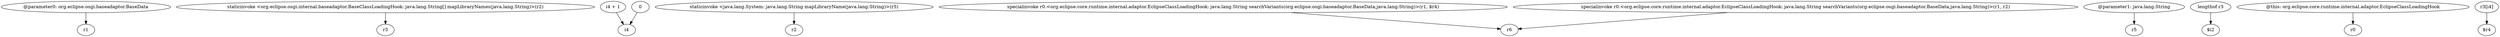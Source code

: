 digraph g {
0[label="@parameter0: org.eclipse.osgi.baseadaptor.BaseData"]
1[label="r1"]
0->1[label=""]
2[label="staticinvoke <org.eclipse.osgi.internal.baseadaptor.BaseClassLoadingHook: java.lang.String[] mapLibraryNames(java.lang.String)>(r2)"]
3[label="r3"]
2->3[label=""]
4[label="i4 + 1"]
5[label="i4"]
4->5[label=""]
6[label="staticinvoke <java.lang.System: java.lang.String mapLibraryName(java.lang.String)>(r5)"]
7[label="r2"]
6->7[label=""]
8[label="specialinvoke r0.<org.eclipse.core.runtime.internal.adaptor.EclipseClassLoadingHook: java.lang.String searchVariants(org.eclipse.osgi.baseadaptor.BaseData,java.lang.String)>(r1, $r4)"]
9[label="r6"]
8->9[label=""]
10[label="@parameter1: java.lang.String"]
11[label="r5"]
10->11[label=""]
12[label="lengthof r3"]
13[label="$i2"]
12->13[label=""]
14[label="@this: org.eclipse.core.runtime.internal.adaptor.EclipseClassLoadingHook"]
15[label="r0"]
14->15[label=""]
16[label="r3[i4]"]
17[label="$r4"]
16->17[label=""]
18[label="0"]
18->5[label=""]
19[label="specialinvoke r0.<org.eclipse.core.runtime.internal.adaptor.EclipseClassLoadingHook: java.lang.String searchVariants(org.eclipse.osgi.baseadaptor.BaseData,java.lang.String)>(r1, r2)"]
19->9[label=""]
}